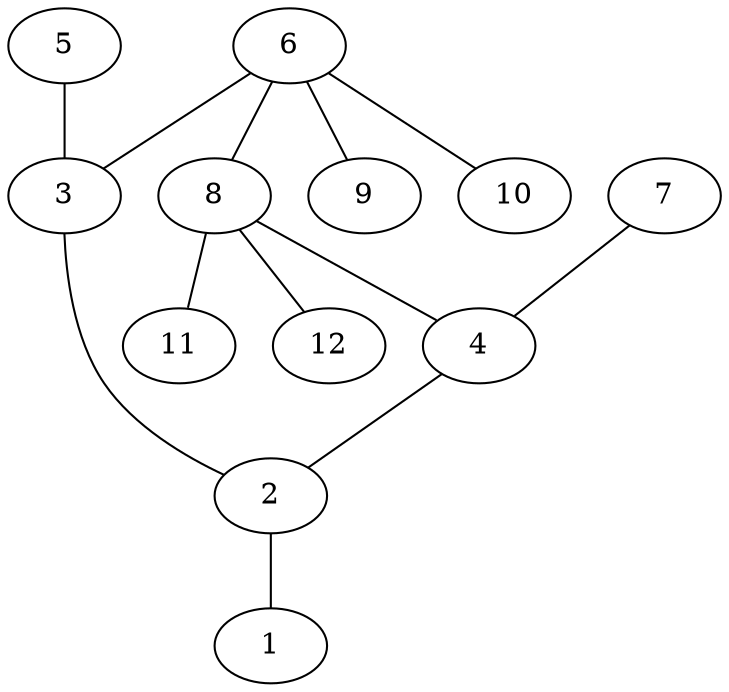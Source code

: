 graph molecule_3116 {
	1	 [chem=Br];
	2	 [chem=N];
	2 -- 1	 [valence=1];
	3	 [chem=C];
	3 -- 2	 [valence=1];
	4	 [chem=C];
	4 -- 2	 [valence=1];
	5	 [chem=O];
	5 -- 3	 [valence=2];
	6	 [chem=C];
	6 -- 3	 [valence=1];
	8	 [chem=C];
	6 -- 8	 [valence=1];
	9	 [chem=H];
	6 -- 9	 [valence=1];
	10	 [chem=H];
	6 -- 10	 [valence=1];
	7	 [chem=O];
	7 -- 4	 [valence=2];
	8 -- 4	 [valence=1];
	11	 [chem=H];
	8 -- 11	 [valence=1];
	12	 [chem=H];
	8 -- 12	 [valence=1];
}
